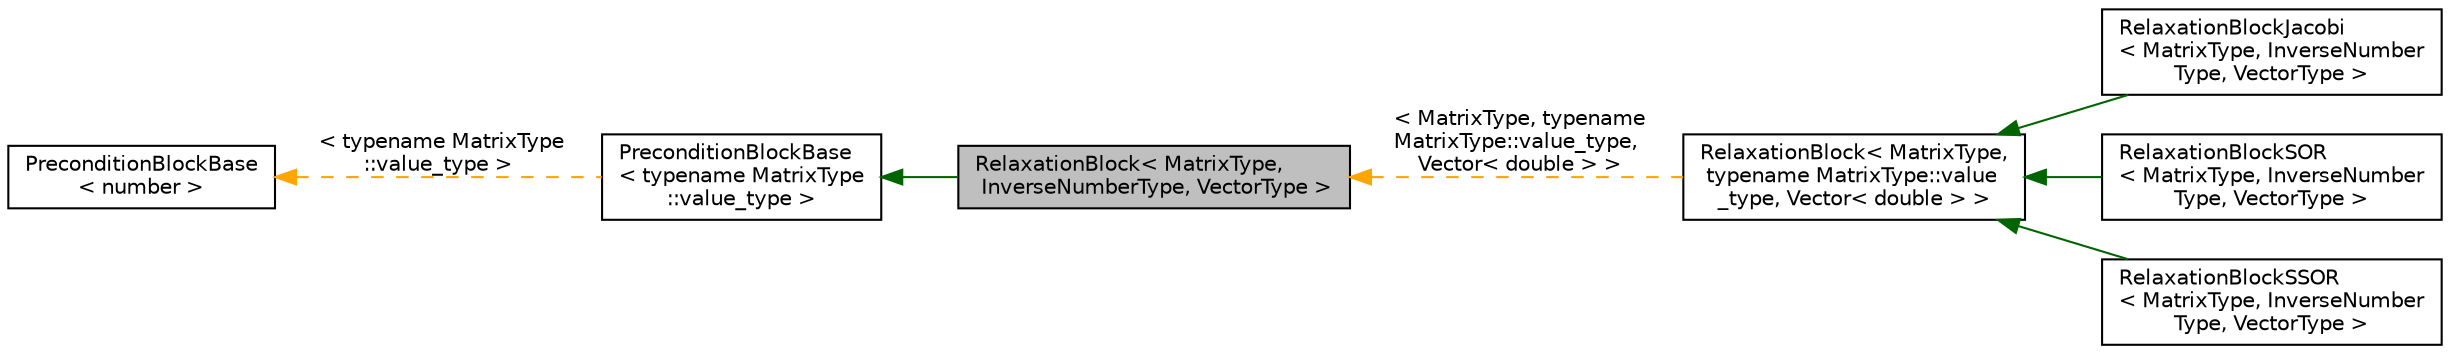 digraph "RelaxationBlock&lt; MatrixType, InverseNumberType, VectorType &gt;"
{
 // LATEX_PDF_SIZE
  edge [fontname="Helvetica",fontsize="10",labelfontname="Helvetica",labelfontsize="10"];
  node [fontname="Helvetica",fontsize="10",shape=record];
  rankdir="LR";
  Node1 [label="RelaxationBlock\< MatrixType,\l InverseNumberType, VectorType \>",height=0.2,width=0.4,color="black", fillcolor="grey75", style="filled", fontcolor="black",tooltip=" "];
  Node2 -> Node1 [dir="back",color="darkgreen",fontsize="10",style="solid",fontname="Helvetica"];
  Node2 [label="PreconditionBlockBase\l\< typename MatrixType\l::value_type \>",height=0.2,width=0.4,color="black", fillcolor="white", style="filled",URL="$classPreconditionBlockBase.html",tooltip=" "];
  Node3 -> Node2 [dir="back",color="orange",fontsize="10",style="dashed",label=" \< typename MatrixType\l::value_type \>" ,fontname="Helvetica"];
  Node3 [label="PreconditionBlockBase\l\< number \>",height=0.2,width=0.4,color="black", fillcolor="white", style="filled",URL="$classPreconditionBlockBase.html",tooltip=" "];
  Node1 -> Node4 [dir="back",color="orange",fontsize="10",style="dashed",label=" \< MatrixType, typename\l MatrixType::value_type,\l Vector\< double \> \>" ,fontname="Helvetica"];
  Node4 [label="RelaxationBlock\< MatrixType,\l typename MatrixType::value\l_type, Vector\< double \> \>",height=0.2,width=0.4,color="black", fillcolor="white", style="filled",URL="$classRelaxationBlock.html",tooltip=" "];
  Node4 -> Node5 [dir="back",color="darkgreen",fontsize="10",style="solid",fontname="Helvetica"];
  Node5 [label="RelaxationBlockJacobi\l\< MatrixType, InverseNumber\lType, VectorType \>",height=0.2,width=0.4,color="black", fillcolor="white", style="filled",URL="$classRelaxationBlockJacobi.html",tooltip=" "];
  Node4 -> Node6 [dir="back",color="darkgreen",fontsize="10",style="solid",fontname="Helvetica"];
  Node6 [label="RelaxationBlockSOR\l\< MatrixType, InverseNumber\lType, VectorType \>",height=0.2,width=0.4,color="black", fillcolor="white", style="filled",URL="$classRelaxationBlockSOR.html",tooltip=" "];
  Node4 -> Node7 [dir="back",color="darkgreen",fontsize="10",style="solid",fontname="Helvetica"];
  Node7 [label="RelaxationBlockSSOR\l\< MatrixType, InverseNumber\lType, VectorType \>",height=0.2,width=0.4,color="black", fillcolor="white", style="filled",URL="$classRelaxationBlockSSOR.html",tooltip=" "];
}
